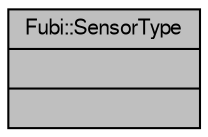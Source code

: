 digraph "Fubi::SensorType"
{
  edge [fontname="FreeSans",fontsize="10",labelfontname="FreeSans",labelfontsize="10"];
  node [fontname="FreeSans",fontsize="10",shape=record];
  Node1 [label="{Fubi::SensorType\n||}",height=0.2,width=0.4,color="black", fillcolor="grey75", style="filled" fontcolor="black"];
}
